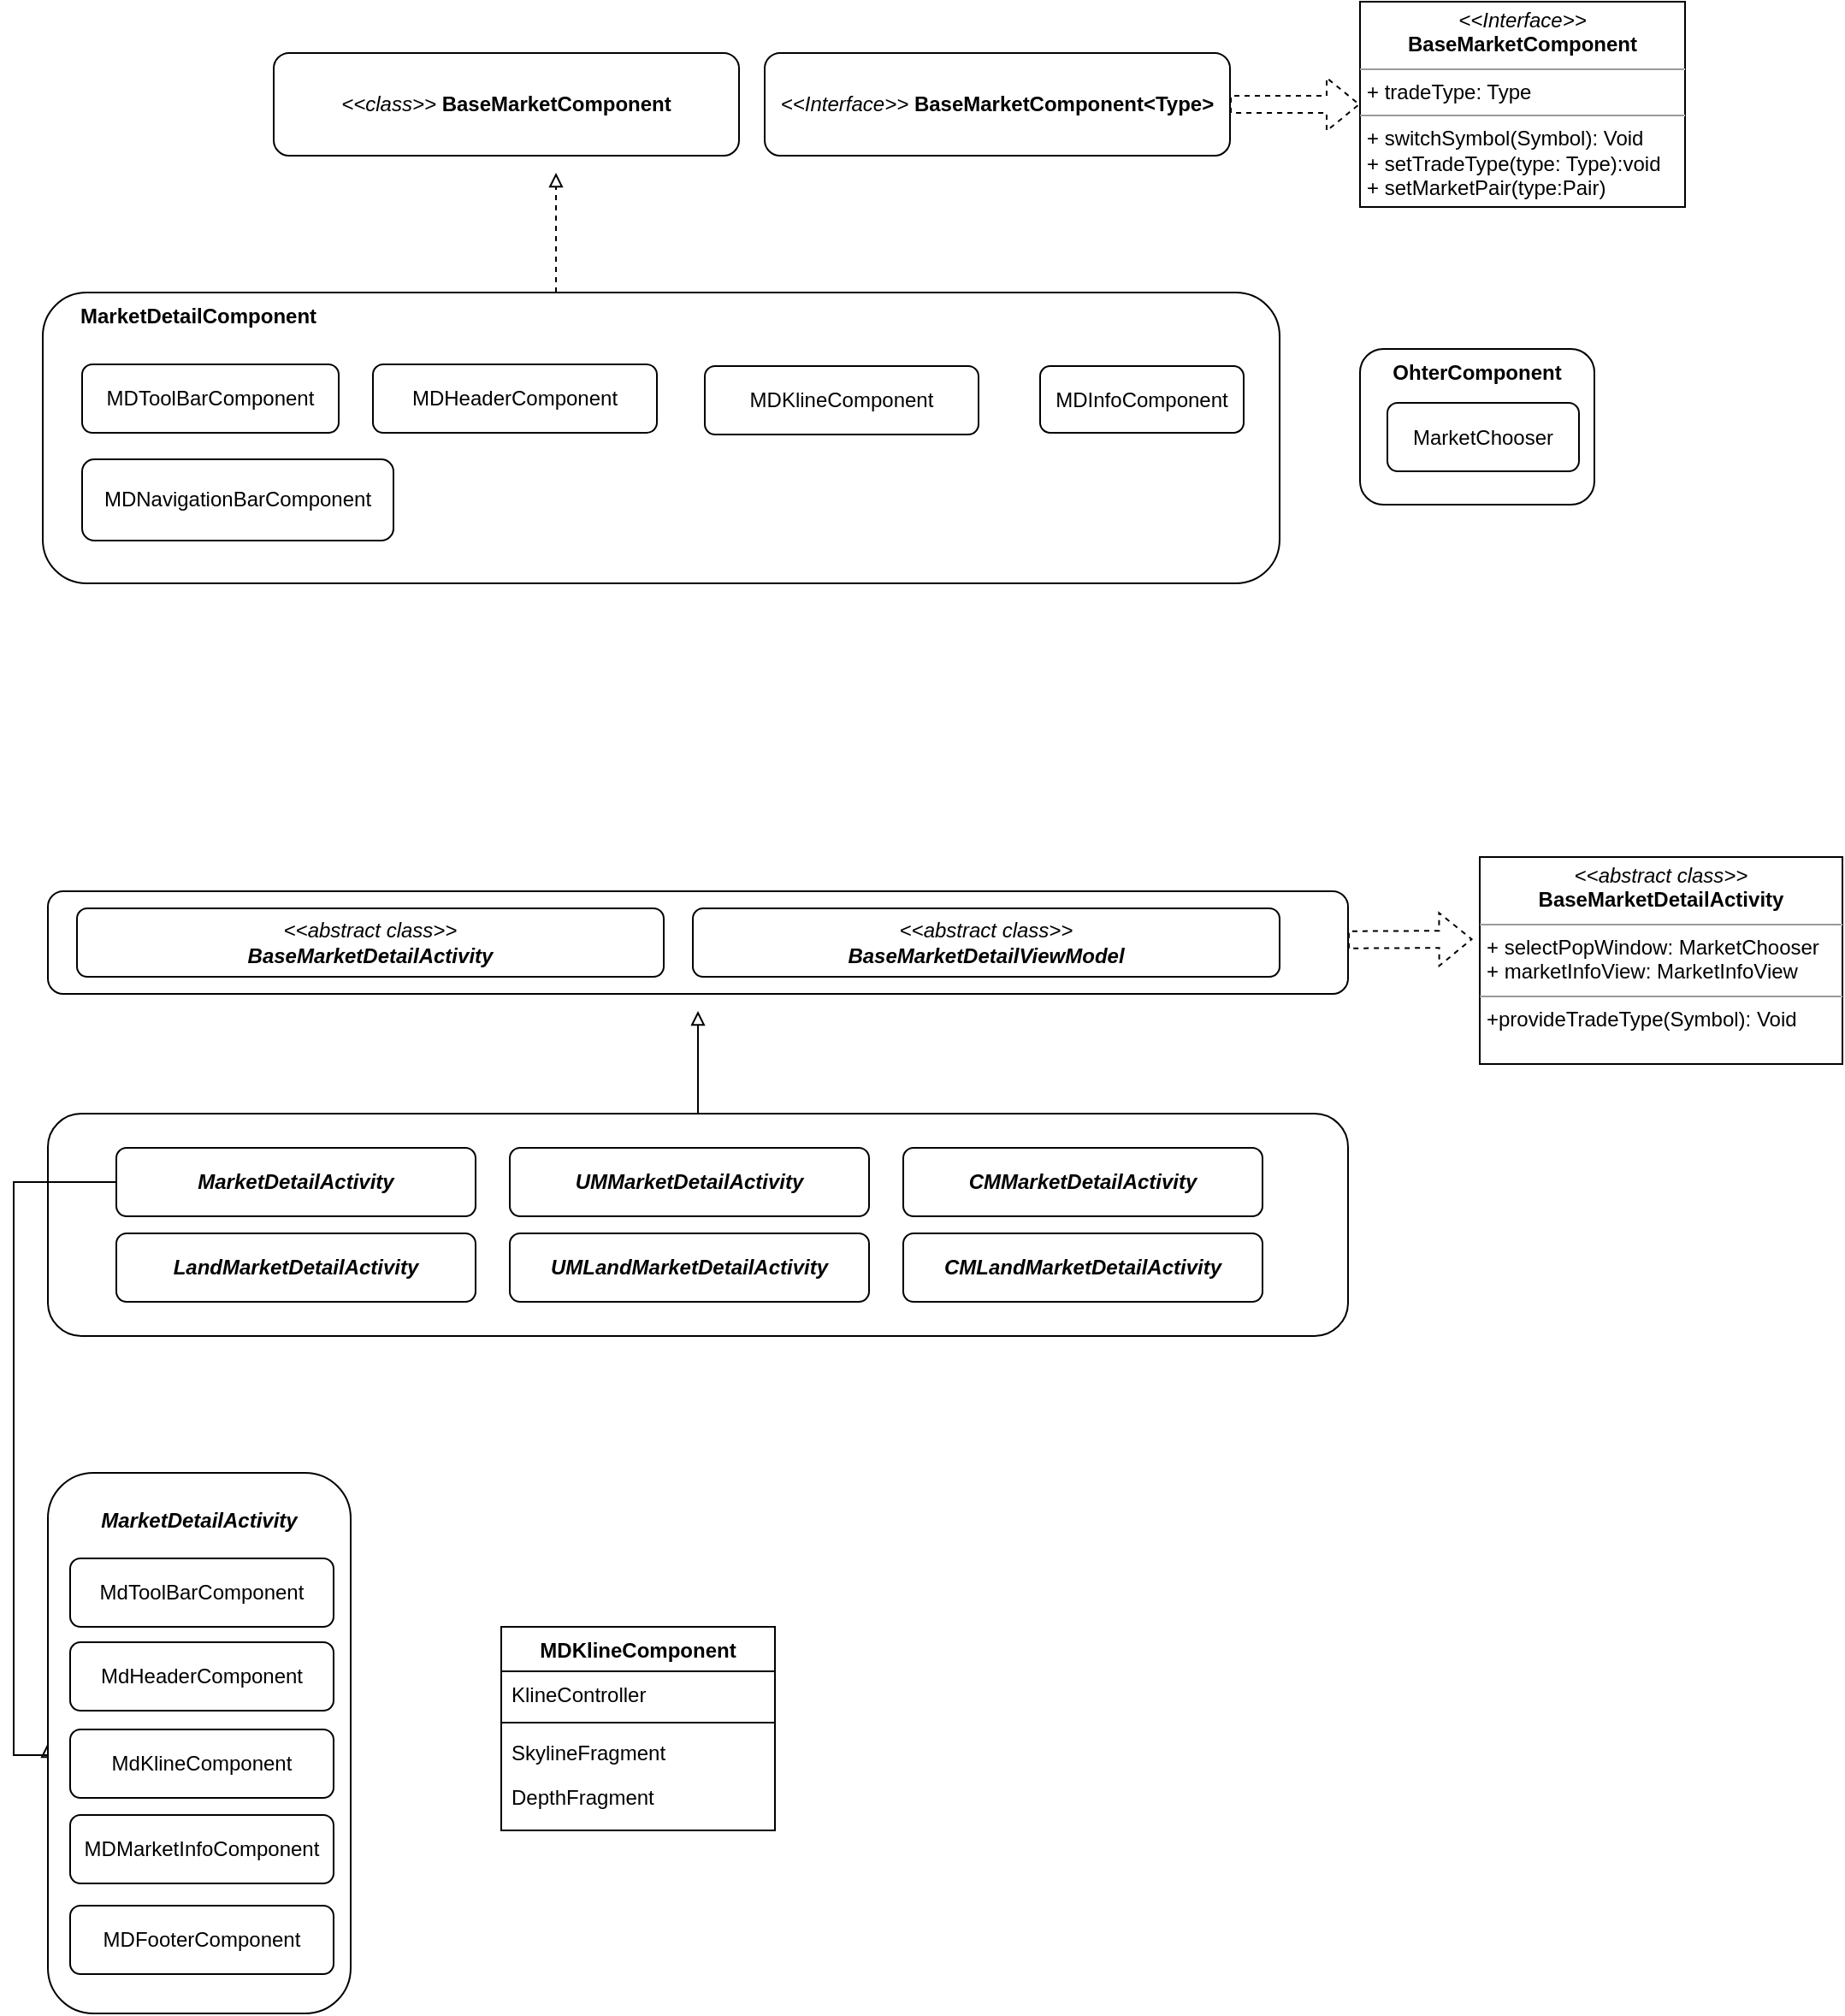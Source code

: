 <mxfile version="15.9.4" type="github">
  <diagram id="C5RBs43oDa-KdzZeNtuy" name="Page-1">
    <mxGraphModel dx="3038" dy="762" grid="1" gridSize="7" guides="1" tooltips="1" connect="1" arrows="1" fold="1" page="0" pageScale="1" pageWidth="827" pageHeight="1169" background="none" math="0" shadow="0">
      <root>
        <mxCell id="WIyWlLk6GJQsqaUBKTNV-0" />
        <mxCell id="WIyWlLk6GJQsqaUBKTNV-1" parent="WIyWlLk6GJQsqaUBKTNV-0" />
        <mxCell id="ky48G_2lpGq2yE_ITVhJ-138" style="edgeStyle=orthogonalEdgeStyle;rounded=0;orthogonalLoop=1;jettySize=auto;html=1;endArrow=block;endFill=0;dashed=1;" parent="WIyWlLk6GJQsqaUBKTNV-1" source="ky48G_2lpGq2yE_ITVhJ-118" edge="1">
          <mxGeometry relative="1" as="geometry">
            <mxPoint x="-1410" y="660.0" as="targetPoint" />
            <Array as="points">
              <mxPoint x="-1410" y="714" />
              <mxPoint x="-1410" y="714" />
            </Array>
          </mxGeometry>
        </mxCell>
        <mxCell id="ky48G_2lpGq2yE_ITVhJ-118" value="&lt;b&gt;&amp;nbsp; &amp;nbsp; &amp;nbsp; MarketDetailComponent&lt;/b&gt;" style="rounded=1;whiteSpace=wrap;html=1;align=left;verticalAlign=top;" parent="WIyWlLk6GJQsqaUBKTNV-1" vertex="1">
          <mxGeometry x="-1710" y="730" width="723" height="170" as="geometry" />
        </mxCell>
        <mxCell id="ky48G_2lpGq2yE_ITVhJ-115" style="edgeStyle=none;rounded=0;orthogonalLoop=1;jettySize=auto;html=1;endArrow=block;endFill=0;" parent="WIyWlLk6GJQsqaUBKTNV-1" source="ky48G_2lpGq2yE_ITVhJ-112" edge="1">
          <mxGeometry relative="1" as="geometry">
            <mxPoint x="-1327" y="1150" as="targetPoint" />
          </mxGeometry>
        </mxCell>
        <mxCell id="ky48G_2lpGq2yE_ITVhJ-112" value="" style="rounded=1;whiteSpace=wrap;html=1;" parent="WIyWlLk6GJQsqaUBKTNV-1" vertex="1">
          <mxGeometry x="-1707" y="1210" width="760" height="130" as="geometry" />
        </mxCell>
        <mxCell id="ky48G_2lpGq2yE_ITVhJ-102" style="rounded=0;orthogonalLoop=1;jettySize=auto;html=1;dashed=1;endArrow=block;endFill=0;entryX=0;entryY=0.5;entryDx=0;entryDy=0;shape=flexArrow;" parent="WIyWlLk6GJQsqaUBKTNV-1" source="ky48G_2lpGq2yE_ITVhJ-87" target="ky48G_2lpGq2yE_ITVhJ-100" edge="1">
          <mxGeometry relative="1" as="geometry">
            <mxPoint x="-1027" y="662" as="targetPoint" />
          </mxGeometry>
        </mxCell>
        <mxCell id="ky48G_2lpGq2yE_ITVhJ-87" value="&lt;i&gt;&amp;lt;&amp;lt;Interface&amp;gt;&amp;gt;&amp;nbsp;&lt;/i&gt;&lt;b&gt;BaseMarketComponent&amp;lt;Type&amp;gt;&lt;/b&gt;" style="rounded=1;whiteSpace=wrap;html=1;" parent="WIyWlLk6GJQsqaUBKTNV-1" vertex="1">
          <mxGeometry x="-1288" y="590" width="272" height="60" as="geometry" />
        </mxCell>
        <mxCell id="ky48G_2lpGq2yE_ITVhJ-88" value="MDHeaderComponent" style="whiteSpace=wrap;html=1;rounded=1;" parent="WIyWlLk6GJQsqaUBKTNV-1" vertex="1">
          <mxGeometry x="-1517" y="772" width="166" height="40" as="geometry" />
        </mxCell>
        <mxCell id="ky48G_2lpGq2yE_ITVhJ-91" value="MDNavigationBarComponent" style="whiteSpace=wrap;html=1;rounded=1;" parent="WIyWlLk6GJQsqaUBKTNV-1" vertex="1">
          <mxGeometry x="-1687" y="827.5" width="182" height="47.5" as="geometry" />
        </mxCell>
        <mxCell id="ky48G_2lpGq2yE_ITVhJ-92" value="MDToolBarComponent" style="whiteSpace=wrap;html=1;rounded=1;" parent="WIyWlLk6GJQsqaUBKTNV-1" vertex="1">
          <mxGeometry x="-1687" y="772" width="150" height="40" as="geometry" />
        </mxCell>
        <mxCell id="ky48G_2lpGq2yE_ITVhJ-93" value="MDKlineComponent" style="whiteSpace=wrap;html=1;rounded=1;" parent="WIyWlLk6GJQsqaUBKTNV-1" vertex="1">
          <mxGeometry x="-1323" y="773" width="160" height="40" as="geometry" />
        </mxCell>
        <mxCell id="ky48G_2lpGq2yE_ITVhJ-100" value="&lt;p style=&quot;margin: 0px ; margin-top: 4px ; text-align: center&quot;&gt;&lt;i&gt;&amp;lt;&amp;lt;Interface&amp;gt;&amp;gt;&lt;/i&gt;&lt;br&gt;&lt;b&gt;BaseMarketComponent&lt;/b&gt;&lt;br&gt;&lt;/p&gt;&lt;hr size=&quot;1&quot;&gt;&lt;p style=&quot;margin: 0px ; margin-left: 4px&quot;&gt;+ tradeType: Type&lt;br&gt;&lt;/p&gt;&lt;hr size=&quot;1&quot;&gt;&lt;p style=&quot;margin: 0px ; margin-left: 4px&quot;&gt;+ switchSymbol(Symbol): Void&lt;/p&gt;&lt;p style=&quot;margin: 0px ; margin-left: 4px&quot;&gt;+ setTradeType(type: Type):void&lt;/p&gt;&lt;p style=&quot;margin: 0px ; margin-left: 4px&quot;&gt;+ setMarketPair(type:Pair)&lt;/p&gt;" style="verticalAlign=top;align=left;overflow=fill;fontSize=12;fontFamily=Helvetica;html=1;" parent="WIyWlLk6GJQsqaUBKTNV-1" vertex="1">
          <mxGeometry x="-940" y="560" width="190" height="120" as="geometry" />
        </mxCell>
        <mxCell id="ky48G_2lpGq2yE_ITVhJ-117" style="edgeStyle=none;rounded=0;orthogonalLoop=1;jettySize=auto;html=1;entryX=-0.02;entryY=0.397;entryDx=0;entryDy=0;entryPerimeter=0;dashed=1;endArrow=block;endFill=0;shape=flexArrow;" parent="WIyWlLk6GJQsqaUBKTNV-1" source="ky48G_2lpGq2yE_ITVhJ-103" target="ky48G_2lpGq2yE_ITVhJ-116" edge="1">
          <mxGeometry relative="1" as="geometry" />
        </mxCell>
        <mxCell id="ky48G_2lpGq2yE_ITVhJ-103" value="" style="rounded=1;whiteSpace=wrap;html=1;" parent="WIyWlLk6GJQsqaUBKTNV-1" vertex="1">
          <mxGeometry x="-1707" y="1080" width="760" height="60" as="geometry" />
        </mxCell>
        <mxCell id="ky48G_2lpGq2yE_ITVhJ-137" style="edgeStyle=orthogonalEdgeStyle;rounded=0;orthogonalLoop=1;jettySize=auto;html=1;entryX=0;entryY=0.5;entryDx=0;entryDy=0;endArrow=block;endFill=0;" parent="WIyWlLk6GJQsqaUBKTNV-1" source="ky48G_2lpGq2yE_ITVhJ-104" target="ky48G_2lpGq2yE_ITVhJ-119" edge="1">
          <mxGeometry relative="1" as="geometry">
            <Array as="points">
              <mxPoint x="-1727" y="1250" />
              <mxPoint x="-1727" y="1585" />
            </Array>
          </mxGeometry>
        </mxCell>
        <mxCell id="ky48G_2lpGq2yE_ITVhJ-104" value="&lt;i&gt;&lt;b&gt;MarketDetailActivity&lt;/b&gt;&lt;/i&gt;" style="rounded=1;whiteSpace=wrap;html=1;" parent="WIyWlLk6GJQsqaUBKTNV-1" vertex="1">
          <mxGeometry x="-1667" y="1230" width="210" height="40" as="geometry" />
        </mxCell>
        <mxCell id="ky48G_2lpGq2yE_ITVhJ-105" value="&lt;i&gt;&lt;b&gt;CMMarketDetailActivity&lt;/b&gt;&lt;/i&gt;" style="rounded=1;whiteSpace=wrap;html=1;" parent="WIyWlLk6GJQsqaUBKTNV-1" vertex="1">
          <mxGeometry x="-1207" y="1230" width="210" height="40" as="geometry" />
        </mxCell>
        <mxCell id="ky48G_2lpGq2yE_ITVhJ-106" value="&lt;i&gt;&lt;b&gt;UMMarketDetailActivity&lt;/b&gt;&lt;/i&gt;" style="rounded=1;whiteSpace=wrap;html=1;" parent="WIyWlLk6GJQsqaUBKTNV-1" vertex="1">
          <mxGeometry x="-1437" y="1230" width="210" height="40" as="geometry" />
        </mxCell>
        <mxCell id="ky48G_2lpGq2yE_ITVhJ-107" value="&lt;i&gt;&lt;b&gt;CMLandMarketDetailActivity&lt;/b&gt;&lt;/i&gt;" style="rounded=1;whiteSpace=wrap;html=1;" parent="WIyWlLk6GJQsqaUBKTNV-1" vertex="1">
          <mxGeometry x="-1207" y="1280" width="210" height="40" as="geometry" />
        </mxCell>
        <mxCell id="ky48G_2lpGq2yE_ITVhJ-109" value="&lt;i&gt;&lt;b&gt;LandMarketDetailActivity&lt;/b&gt;&lt;/i&gt;" style="rounded=1;whiteSpace=wrap;html=1;" parent="WIyWlLk6GJQsqaUBKTNV-1" vertex="1">
          <mxGeometry x="-1667" y="1280" width="210" height="40" as="geometry" />
        </mxCell>
        <mxCell id="ky48G_2lpGq2yE_ITVhJ-110" value="&lt;i&gt;&lt;b&gt;UMLandMarketDetailActivity&lt;/b&gt;&lt;/i&gt;" style="rounded=1;whiteSpace=wrap;html=1;" parent="WIyWlLk6GJQsqaUBKTNV-1" vertex="1">
          <mxGeometry x="-1437" y="1280" width="210" height="40" as="geometry" />
        </mxCell>
        <mxCell id="ky48G_2lpGq2yE_ITVhJ-116" value="&lt;p style=&quot;margin: 0px ; margin-top: 4px ; text-align: center&quot;&gt;&lt;i&gt;&amp;lt;&amp;lt;abstract class&amp;gt;&amp;gt;&lt;/i&gt;&lt;br&gt;&lt;b&gt;BaseMarketDetailActivity&lt;/b&gt;&lt;br&gt;&lt;/p&gt;&lt;hr size=&quot;1&quot;&gt;&lt;p style=&quot;margin: 0px ; margin-left: 4px&quot;&gt;+ selectPopWindow: MarketChooser&lt;br&gt;&lt;/p&gt;&lt;p style=&quot;margin: 0px ; margin-left: 4px&quot;&gt;+ marketInfoView: MarketInfoView&lt;/p&gt;&lt;hr size=&quot;1&quot;&gt;&lt;p style=&quot;margin: 0px ; margin-left: 4px&quot;&gt;+provideTradeType(Symbol): Void&lt;/p&gt;" style="verticalAlign=top;align=left;overflow=fill;fontSize=12;fontFamily=Helvetica;html=1;" parent="WIyWlLk6GJQsqaUBKTNV-1" vertex="1">
          <mxGeometry x="-870" y="1060" width="212" height="121" as="geometry" />
        </mxCell>
        <mxCell id="ky48G_2lpGq2yE_ITVhJ-119" value="&lt;i&gt;&lt;b&gt;&lt;br&gt;MarketDetailActivity&lt;/b&gt;&lt;/i&gt;" style="rounded=1;whiteSpace=wrap;html=1;align=center;verticalAlign=top;" parent="WIyWlLk6GJQsqaUBKTNV-1" vertex="1">
          <mxGeometry x="-1707" y="1420" width="177" height="316" as="geometry" />
        </mxCell>
        <mxCell id="ky48G_2lpGq2yE_ITVhJ-120" value="MdHeaderComponent" style="rounded=1;whiteSpace=wrap;html=1;" parent="WIyWlLk6GJQsqaUBKTNV-1" vertex="1">
          <mxGeometry x="-1694" y="1519" width="154" height="40" as="geometry" />
        </mxCell>
        <mxCell id="ky48G_2lpGq2yE_ITVhJ-122" value="MdKlineComponent" style="rounded=1;whiteSpace=wrap;html=1;" parent="WIyWlLk6GJQsqaUBKTNV-1" vertex="1">
          <mxGeometry x="-1694" y="1570" width="154" height="40" as="geometry" />
        </mxCell>
        <mxCell id="ky48G_2lpGq2yE_ITVhJ-124" value="&lt;b&gt;OhterComponent&lt;/b&gt;" style="rounded=1;whiteSpace=wrap;html=1;align=center;verticalAlign=top;" parent="WIyWlLk6GJQsqaUBKTNV-1" vertex="1">
          <mxGeometry x="-940" y="763" width="137" height="91" as="geometry" />
        </mxCell>
        <mxCell id="ky48G_2lpGq2yE_ITVhJ-125" value="MarketChooser" style="rounded=1;whiteSpace=wrap;html=1;" parent="WIyWlLk6GJQsqaUBKTNV-1" vertex="1">
          <mxGeometry x="-924" y="794.5" width="112" height="40" as="geometry" />
        </mxCell>
        <mxCell id="ky48G_2lpGq2yE_ITVhJ-126" value="MDInfoComponent" style="rounded=1;whiteSpace=wrap;html=1;" parent="WIyWlLk6GJQsqaUBKTNV-1" vertex="1">
          <mxGeometry x="-1127" y="773" width="119" height="39" as="geometry" />
        </mxCell>
        <mxCell id="ky48G_2lpGq2yE_ITVhJ-131" value="MDMarketInfoComponent" style="rounded=1;whiteSpace=wrap;html=1;" parent="WIyWlLk6GJQsqaUBKTNV-1" vertex="1">
          <mxGeometry x="-1694" y="1620" width="154" height="40" as="geometry" />
        </mxCell>
        <mxCell id="ky48G_2lpGq2yE_ITVhJ-135" value="MDFooterComponent" style="rounded=1;whiteSpace=wrap;html=1;" parent="WIyWlLk6GJQsqaUBKTNV-1" vertex="1">
          <mxGeometry x="-1694" y="1673" width="154" height="40" as="geometry" />
        </mxCell>
        <mxCell id="ky48G_2lpGq2yE_ITVhJ-139" value="&lt;i&gt;&amp;lt;&amp;lt;abstract class&amp;gt;&amp;gt; &lt;br&gt;&lt;b&gt;BaseMarketDetailActivity&lt;/b&gt;&lt;/i&gt;" style="rounded=1;whiteSpace=wrap;html=1;" parent="WIyWlLk6GJQsqaUBKTNV-1" vertex="1">
          <mxGeometry x="-1690" y="1090" width="343" height="40" as="geometry" />
        </mxCell>
        <mxCell id="ky48G_2lpGq2yE_ITVhJ-140" value="&lt;i&gt;&amp;lt;&amp;lt;abstract class&amp;gt;&amp;gt; &lt;br&gt;&lt;b&gt;BaseMarketDetailViewModel&lt;/b&gt;&lt;/i&gt;" style="rounded=1;whiteSpace=wrap;html=1;" parent="WIyWlLk6GJQsqaUBKTNV-1" vertex="1">
          <mxGeometry x="-1330" y="1090" width="343" height="40" as="geometry" />
        </mxCell>
        <mxCell id="ky48G_2lpGq2yE_ITVhJ-141" value="&lt;i&gt;&amp;lt;&amp;lt;class&amp;gt;&amp;gt;&amp;nbsp;&lt;/i&gt;&lt;b&gt;BaseMarketComponent&lt;/b&gt;" style="rounded=1;whiteSpace=wrap;html=1;" parent="WIyWlLk6GJQsqaUBKTNV-1" vertex="1">
          <mxGeometry x="-1575" y="590" width="272" height="60" as="geometry" />
        </mxCell>
        <mxCell id="GUVwxadvzXtp_oKSrdia-0" value="MdToolBarComponent" style="rounded=1;whiteSpace=wrap;html=1;" parent="WIyWlLk6GJQsqaUBKTNV-1" vertex="1">
          <mxGeometry x="-1694" y="1470" width="154" height="40" as="geometry" />
        </mxCell>
        <mxCell id="GUVwxadvzXtp_oKSrdia-3" value="MDKlineComponent" style="swimlane;fontStyle=1;align=center;verticalAlign=top;childLayout=stackLayout;horizontal=1;startSize=26;horizontalStack=0;resizeParent=1;resizeParentMax=0;resizeLast=0;collapsible=1;marginBottom=0;" parent="WIyWlLk6GJQsqaUBKTNV-1" vertex="1">
          <mxGeometry x="-1442" y="1510" width="160" height="119" as="geometry" />
        </mxCell>
        <mxCell id="GUVwxadvzXtp_oKSrdia-4" value="KlineController&#xa;" style="text;strokeColor=none;fillColor=none;align=left;verticalAlign=top;spacingLeft=4;spacingRight=4;overflow=hidden;rotatable=0;points=[[0,0.5],[1,0.5]];portConstraint=eastwest;" parent="GUVwxadvzXtp_oKSrdia-3" vertex="1">
          <mxGeometry y="26" width="160" height="26" as="geometry" />
        </mxCell>
        <mxCell id="GUVwxadvzXtp_oKSrdia-5" value="" style="line;strokeWidth=1;fillColor=none;align=left;verticalAlign=middle;spacingTop=-1;spacingLeft=3;spacingRight=3;rotatable=0;labelPosition=right;points=[];portConstraint=eastwest;" parent="GUVwxadvzXtp_oKSrdia-3" vertex="1">
          <mxGeometry y="52" width="160" height="8" as="geometry" />
        </mxCell>
        <mxCell id="GUVwxadvzXtp_oKSrdia-6" value="SkylineFragment" style="text;strokeColor=none;fillColor=none;align=left;verticalAlign=top;spacingLeft=4;spacingRight=4;overflow=hidden;rotatable=0;points=[[0,0.5],[1,0.5]];portConstraint=eastwest;" parent="GUVwxadvzXtp_oKSrdia-3" vertex="1">
          <mxGeometry y="60" width="160" height="59" as="geometry" />
        </mxCell>
        <mxCell id="GUVwxadvzXtp_oKSrdia-7" value="DepthFragment" style="text;strokeColor=none;fillColor=none;align=left;verticalAlign=top;spacingLeft=4;spacingRight=4;overflow=hidden;rotatable=0;points=[[0,0.5],[1,0.5]];portConstraint=eastwest;" parent="WIyWlLk6GJQsqaUBKTNV-1" vertex="1">
          <mxGeometry x="-1442" y="1596" width="160" height="26" as="geometry" />
        </mxCell>
      </root>
    </mxGraphModel>
  </diagram>
</mxfile>
